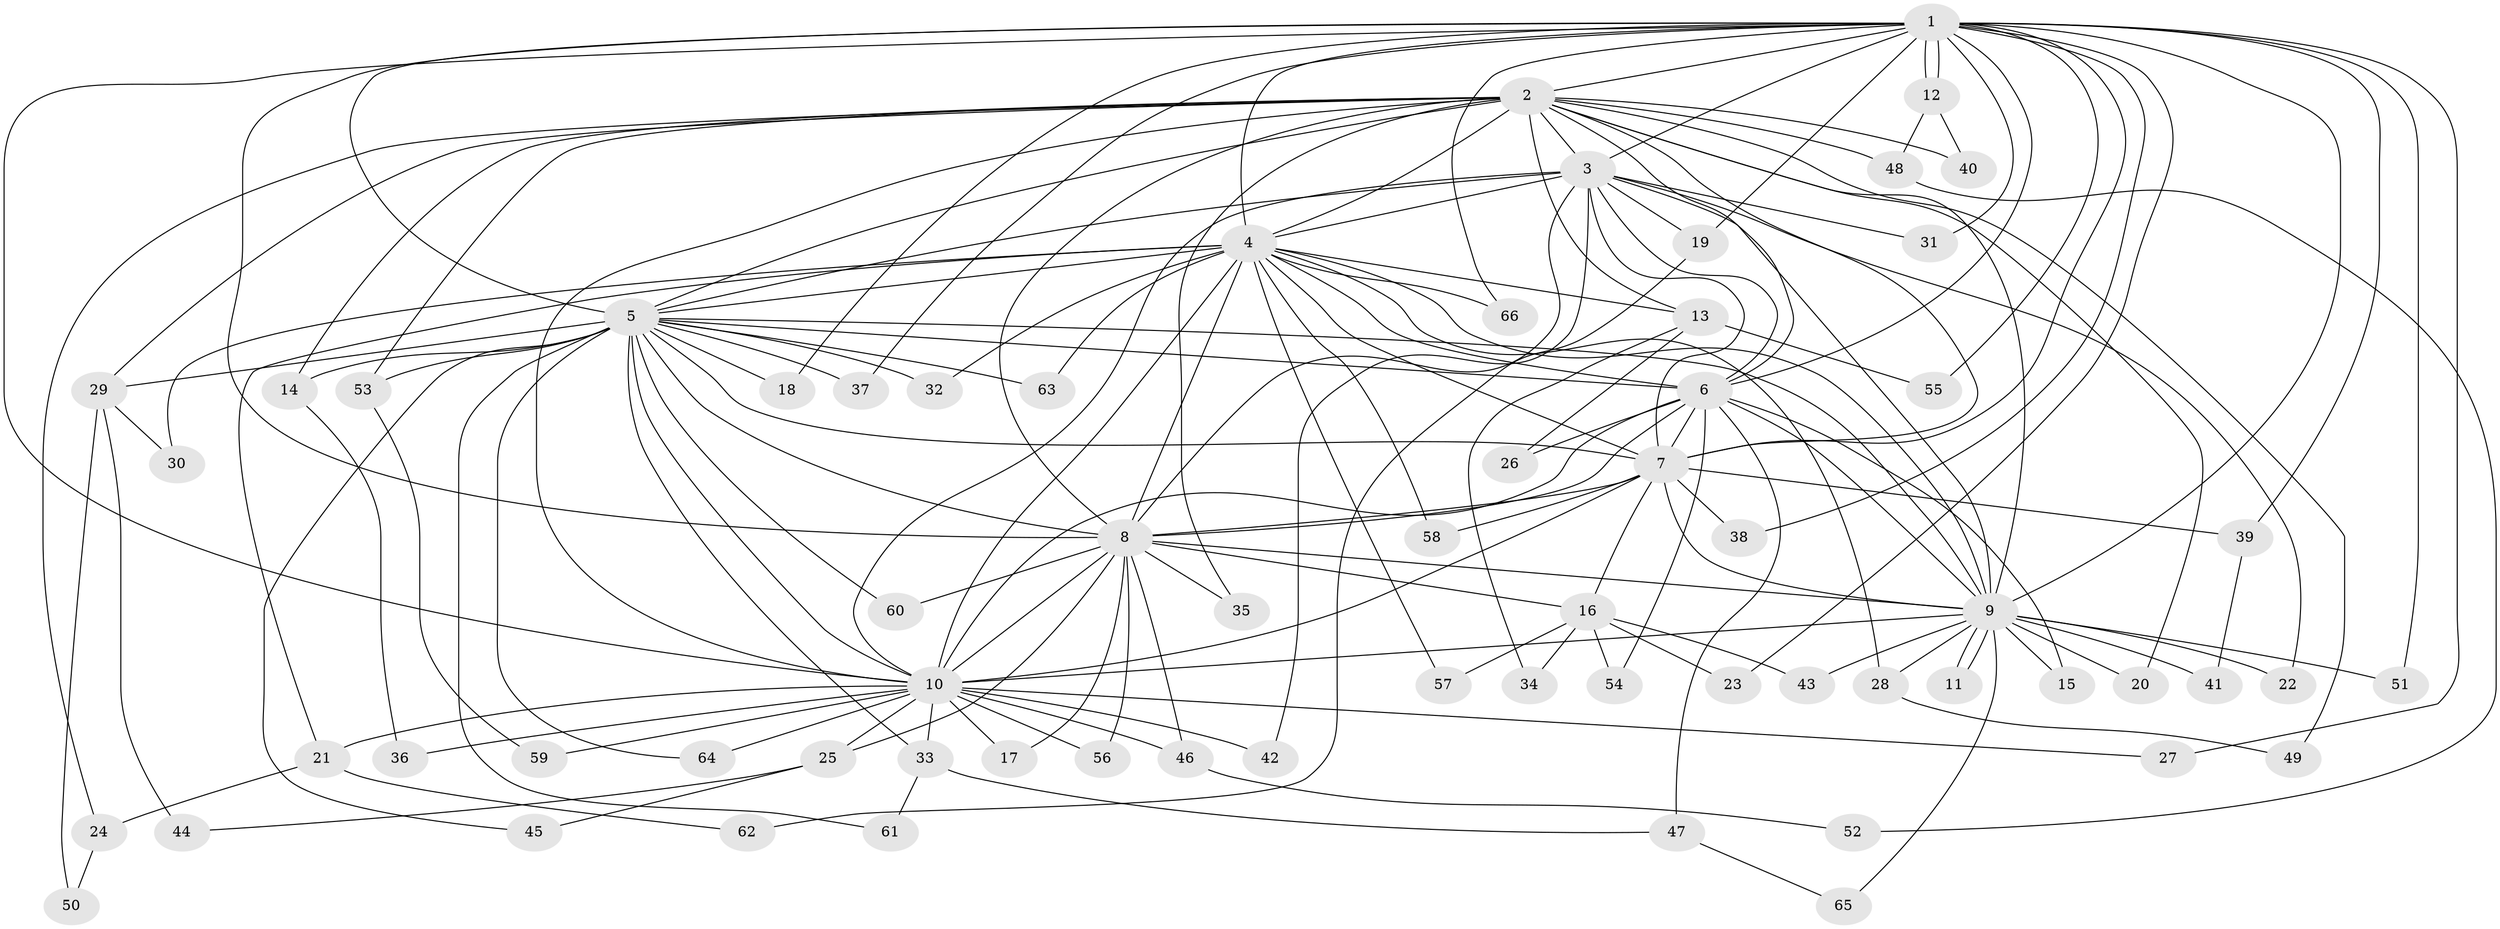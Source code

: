// Generated by graph-tools (version 1.1) at 2025/01/03/09/25 03:01:21]
// undirected, 66 vertices, 157 edges
graph export_dot {
graph [start="1"]
  node [color=gray90,style=filled];
  1;
  2;
  3;
  4;
  5;
  6;
  7;
  8;
  9;
  10;
  11;
  12;
  13;
  14;
  15;
  16;
  17;
  18;
  19;
  20;
  21;
  22;
  23;
  24;
  25;
  26;
  27;
  28;
  29;
  30;
  31;
  32;
  33;
  34;
  35;
  36;
  37;
  38;
  39;
  40;
  41;
  42;
  43;
  44;
  45;
  46;
  47;
  48;
  49;
  50;
  51;
  52;
  53;
  54;
  55;
  56;
  57;
  58;
  59;
  60;
  61;
  62;
  63;
  64;
  65;
  66;
  1 -- 2;
  1 -- 3;
  1 -- 4;
  1 -- 5;
  1 -- 6;
  1 -- 7;
  1 -- 8;
  1 -- 9;
  1 -- 10;
  1 -- 12;
  1 -- 12;
  1 -- 18;
  1 -- 19;
  1 -- 23;
  1 -- 27;
  1 -- 31;
  1 -- 37;
  1 -- 38;
  1 -- 39;
  1 -- 51;
  1 -- 55;
  1 -- 66;
  2 -- 3;
  2 -- 4;
  2 -- 5;
  2 -- 6;
  2 -- 7;
  2 -- 8;
  2 -- 9;
  2 -- 10;
  2 -- 13;
  2 -- 14;
  2 -- 20;
  2 -- 24;
  2 -- 29;
  2 -- 35;
  2 -- 40;
  2 -- 48;
  2 -- 49;
  2 -- 53;
  3 -- 4;
  3 -- 5;
  3 -- 6;
  3 -- 7;
  3 -- 8;
  3 -- 9;
  3 -- 10;
  3 -- 19;
  3 -- 22;
  3 -- 31;
  3 -- 42;
  4 -- 5;
  4 -- 6;
  4 -- 7;
  4 -- 8;
  4 -- 9;
  4 -- 10;
  4 -- 13;
  4 -- 21;
  4 -- 28;
  4 -- 30;
  4 -- 32;
  4 -- 57;
  4 -- 58;
  4 -- 63;
  4 -- 66;
  5 -- 6;
  5 -- 7;
  5 -- 8;
  5 -- 9;
  5 -- 10;
  5 -- 14;
  5 -- 18;
  5 -- 29;
  5 -- 32;
  5 -- 33;
  5 -- 37;
  5 -- 45;
  5 -- 53;
  5 -- 60;
  5 -- 61;
  5 -- 63;
  5 -- 64;
  6 -- 7;
  6 -- 8;
  6 -- 9;
  6 -- 10;
  6 -- 15;
  6 -- 26;
  6 -- 47;
  6 -- 54;
  7 -- 8;
  7 -- 9;
  7 -- 10;
  7 -- 16;
  7 -- 38;
  7 -- 39;
  7 -- 58;
  8 -- 9;
  8 -- 10;
  8 -- 16;
  8 -- 17;
  8 -- 25;
  8 -- 35;
  8 -- 46;
  8 -- 56;
  8 -- 60;
  9 -- 10;
  9 -- 11;
  9 -- 11;
  9 -- 15;
  9 -- 20;
  9 -- 22;
  9 -- 28;
  9 -- 41;
  9 -- 43;
  9 -- 51;
  9 -- 65;
  10 -- 17;
  10 -- 21;
  10 -- 25;
  10 -- 27;
  10 -- 33;
  10 -- 36;
  10 -- 42;
  10 -- 46;
  10 -- 56;
  10 -- 59;
  10 -- 64;
  12 -- 40;
  12 -- 48;
  13 -- 26;
  13 -- 34;
  13 -- 55;
  14 -- 36;
  16 -- 23;
  16 -- 34;
  16 -- 43;
  16 -- 54;
  16 -- 57;
  19 -- 62;
  21 -- 24;
  21 -- 62;
  24 -- 50;
  25 -- 44;
  25 -- 45;
  28 -- 49;
  29 -- 30;
  29 -- 44;
  29 -- 50;
  33 -- 47;
  33 -- 61;
  39 -- 41;
  46 -- 52;
  47 -- 65;
  48 -- 52;
  53 -- 59;
}

